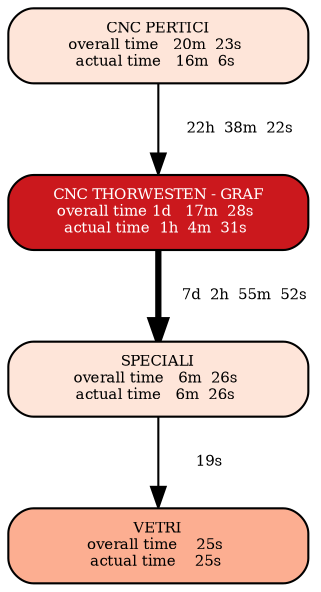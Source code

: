 digraph G {
  size="6"; 
  outputorder=edgesfirst; 
  edge[headclip=true, tailclip=false]; 
E3 [shape=box, style="filled, rounded", width=2, fontsize=7, fillcolor="/reds4/1", label="CNC PERTICI\n overall time   20m  23s  \n actual time   16m  6s  \n"];
E1 [shape=box, style="filled, rounded", width=2, fontsize=7, fillcolor="/reds4/1", label="SPECIALI\n overall time   6m  26s  \n actual time   6m  26s  \n"];
E4 [shape=box, style="filled, rounded", width=2, fontsize=7, fillcolor="/reds4/4" fontcolor=white, label="CNC THORWESTEN - GRAF\n overall time 1d   17m  28s  \n actual time  1h  4m  31s  \n"];
E2 [shape=box, style="filled, rounded", width=2, fontsize=7, fillcolor="/reds4/2", label="VETRI\n overall time    25s  \n actual time    25s  \n"];
E4 -> E1 [fontsize=7, penwidth= 3  , label="     7d  2h  55m  52s "];
E3 -> E4 [fontsize=7, penwidth= 1  , label="      22h  38m  22s "];
E1 -> E2 [fontsize=7, penwidth= 1  , label="        19s "];
}
